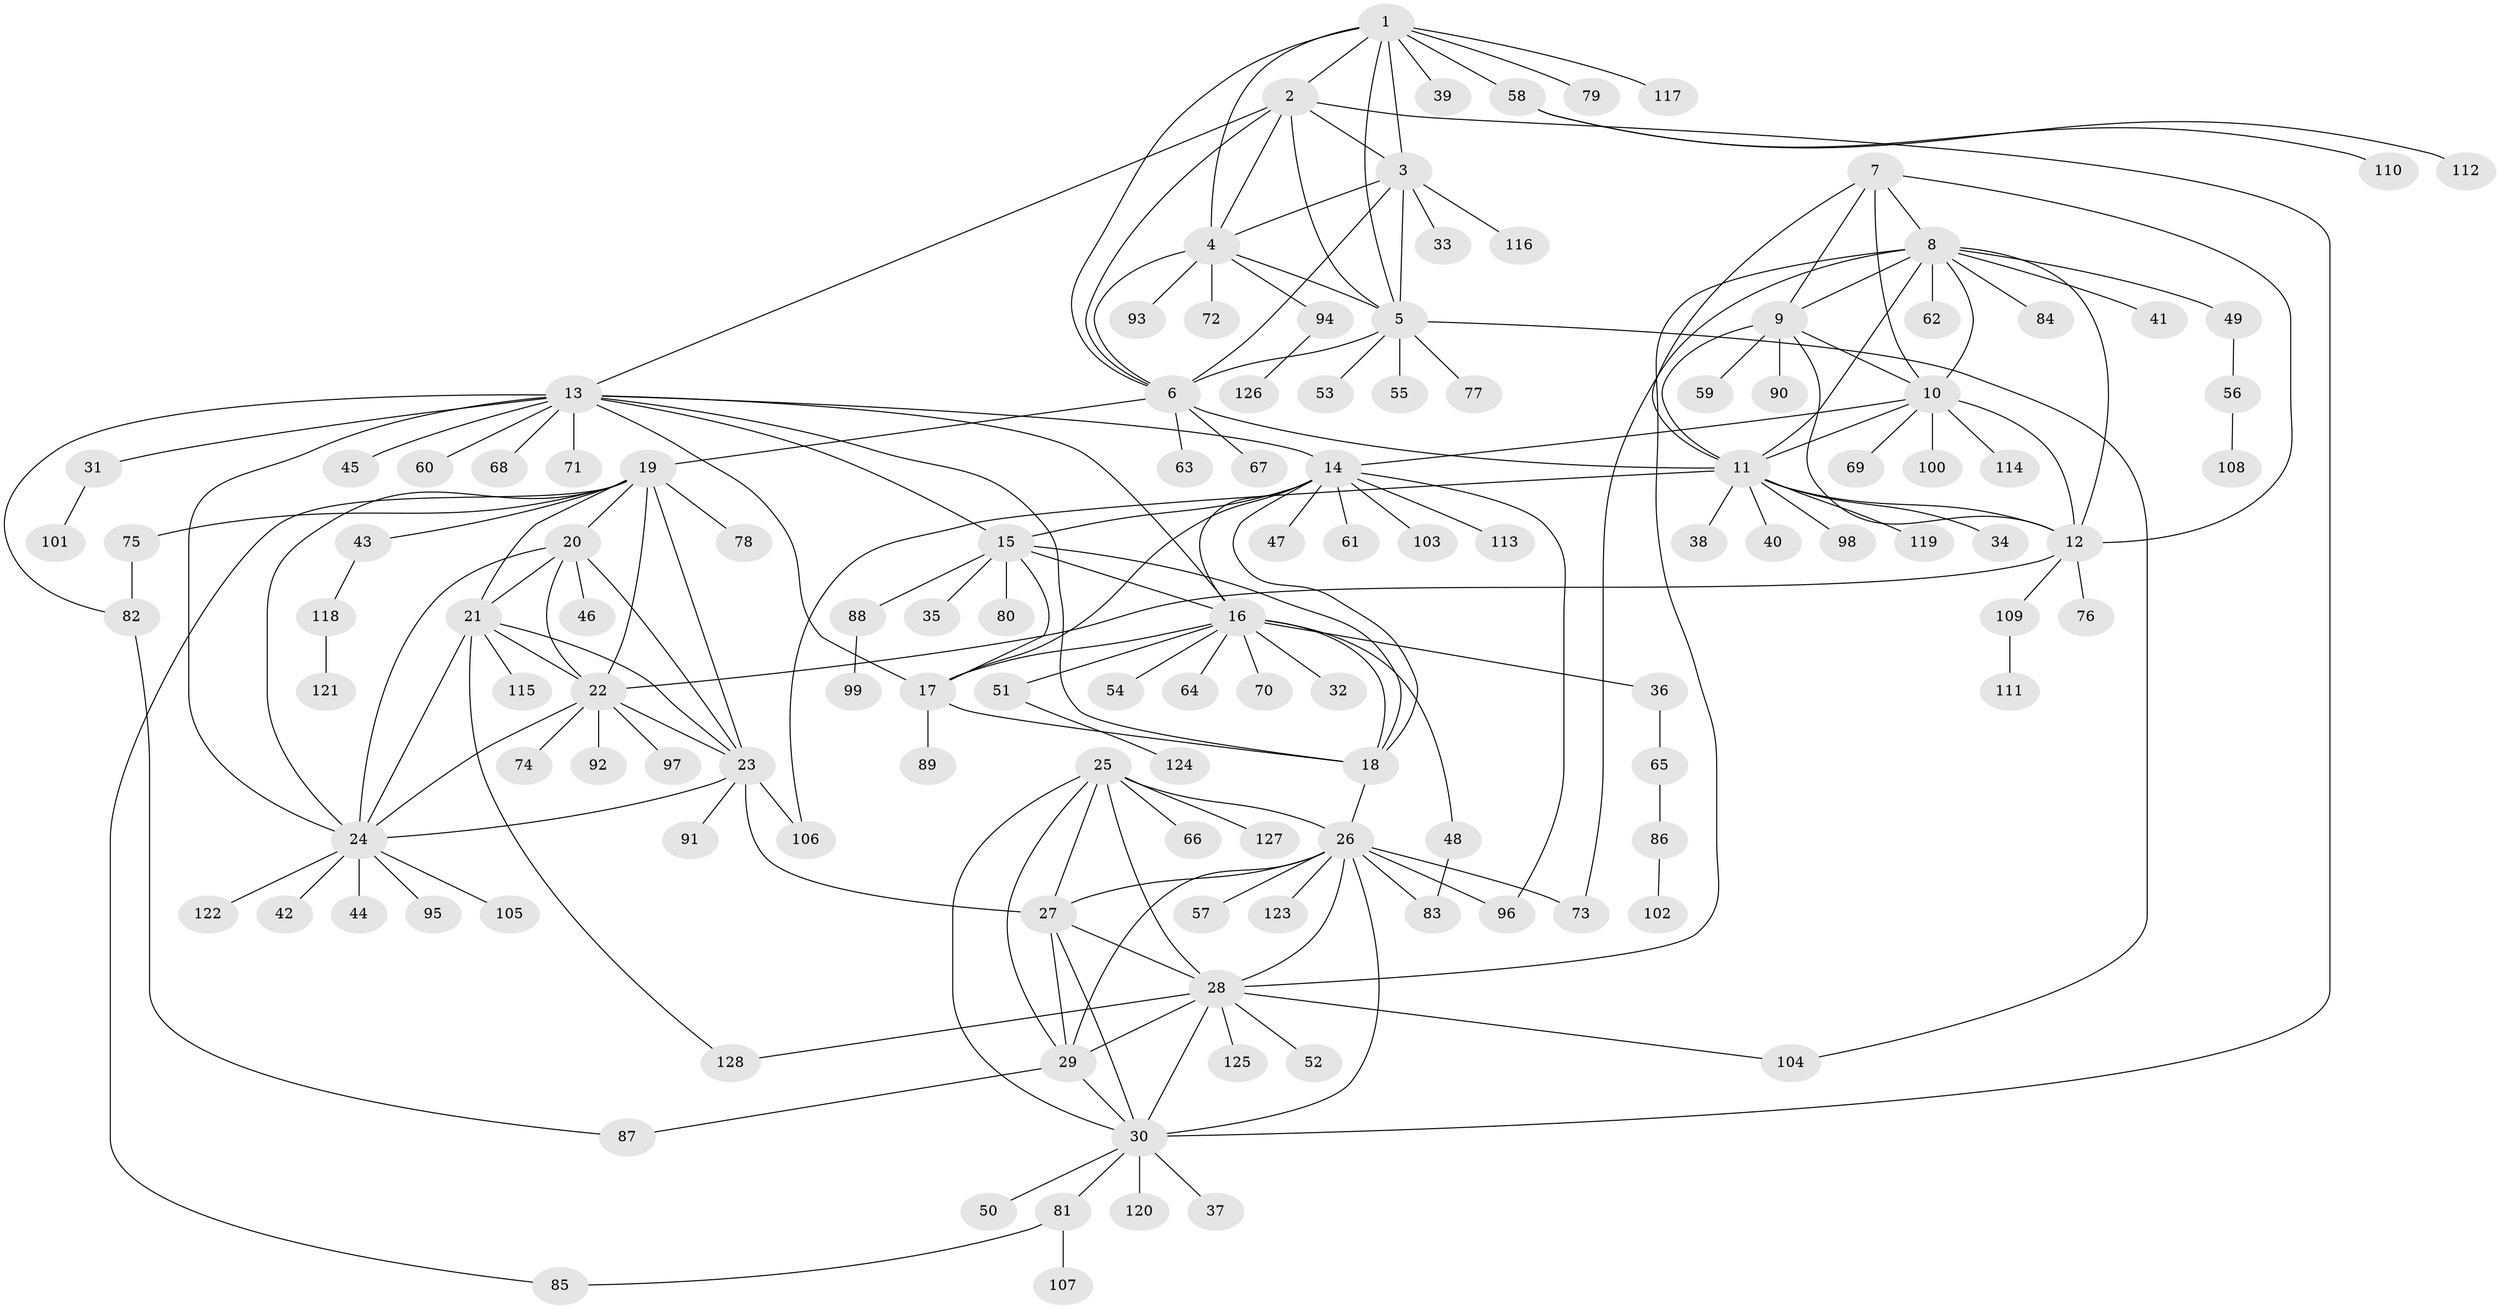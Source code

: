 // Generated by graph-tools (version 1.1) at 2025/16/03/09/25 04:16:01]
// undirected, 128 vertices, 192 edges
graph export_dot {
graph [start="1"]
  node [color=gray90,style=filled];
  1;
  2;
  3;
  4;
  5;
  6;
  7;
  8;
  9;
  10;
  11;
  12;
  13;
  14;
  15;
  16;
  17;
  18;
  19;
  20;
  21;
  22;
  23;
  24;
  25;
  26;
  27;
  28;
  29;
  30;
  31;
  32;
  33;
  34;
  35;
  36;
  37;
  38;
  39;
  40;
  41;
  42;
  43;
  44;
  45;
  46;
  47;
  48;
  49;
  50;
  51;
  52;
  53;
  54;
  55;
  56;
  57;
  58;
  59;
  60;
  61;
  62;
  63;
  64;
  65;
  66;
  67;
  68;
  69;
  70;
  71;
  72;
  73;
  74;
  75;
  76;
  77;
  78;
  79;
  80;
  81;
  82;
  83;
  84;
  85;
  86;
  87;
  88;
  89;
  90;
  91;
  92;
  93;
  94;
  95;
  96;
  97;
  98;
  99;
  100;
  101;
  102;
  103;
  104;
  105;
  106;
  107;
  108;
  109;
  110;
  111;
  112;
  113;
  114;
  115;
  116;
  117;
  118;
  119;
  120;
  121;
  122;
  123;
  124;
  125;
  126;
  127;
  128;
  1 -- 2;
  1 -- 3;
  1 -- 4;
  1 -- 5;
  1 -- 6;
  1 -- 39;
  1 -- 58;
  1 -- 79;
  1 -- 117;
  2 -- 3;
  2 -- 4;
  2 -- 5;
  2 -- 6;
  2 -- 13;
  2 -- 30;
  3 -- 4;
  3 -- 5;
  3 -- 6;
  3 -- 33;
  3 -- 116;
  4 -- 5;
  4 -- 6;
  4 -- 72;
  4 -- 93;
  4 -- 94;
  5 -- 6;
  5 -- 53;
  5 -- 55;
  5 -- 77;
  5 -- 104;
  6 -- 11;
  6 -- 19;
  6 -- 63;
  6 -- 67;
  7 -- 8;
  7 -- 9;
  7 -- 10;
  7 -- 11;
  7 -- 12;
  8 -- 9;
  8 -- 10;
  8 -- 11;
  8 -- 12;
  8 -- 28;
  8 -- 41;
  8 -- 49;
  8 -- 62;
  8 -- 73;
  8 -- 84;
  9 -- 10;
  9 -- 11;
  9 -- 12;
  9 -- 59;
  9 -- 90;
  10 -- 11;
  10 -- 12;
  10 -- 14;
  10 -- 69;
  10 -- 100;
  10 -- 114;
  11 -- 12;
  11 -- 34;
  11 -- 38;
  11 -- 40;
  11 -- 98;
  11 -- 106;
  11 -- 119;
  12 -- 22;
  12 -- 76;
  12 -- 109;
  13 -- 14;
  13 -- 15;
  13 -- 16;
  13 -- 17;
  13 -- 18;
  13 -- 24;
  13 -- 31;
  13 -- 45;
  13 -- 60;
  13 -- 68;
  13 -- 71;
  13 -- 82;
  14 -- 15;
  14 -- 16;
  14 -- 17;
  14 -- 18;
  14 -- 47;
  14 -- 61;
  14 -- 96;
  14 -- 103;
  14 -- 113;
  15 -- 16;
  15 -- 17;
  15 -- 18;
  15 -- 35;
  15 -- 80;
  15 -- 88;
  16 -- 17;
  16 -- 18;
  16 -- 32;
  16 -- 36;
  16 -- 48;
  16 -- 51;
  16 -- 54;
  16 -- 64;
  16 -- 70;
  17 -- 18;
  17 -- 89;
  18 -- 26;
  19 -- 20;
  19 -- 21;
  19 -- 22;
  19 -- 23;
  19 -- 24;
  19 -- 43;
  19 -- 75;
  19 -- 78;
  19 -- 85;
  20 -- 21;
  20 -- 22;
  20 -- 23;
  20 -- 24;
  20 -- 46;
  21 -- 22;
  21 -- 23;
  21 -- 24;
  21 -- 115;
  21 -- 128;
  22 -- 23;
  22 -- 24;
  22 -- 74;
  22 -- 92;
  22 -- 97;
  23 -- 24;
  23 -- 27;
  23 -- 91;
  23 -- 106;
  24 -- 42;
  24 -- 44;
  24 -- 95;
  24 -- 105;
  24 -- 122;
  25 -- 26;
  25 -- 27;
  25 -- 28;
  25 -- 29;
  25 -- 30;
  25 -- 66;
  25 -- 127;
  26 -- 27;
  26 -- 28;
  26 -- 29;
  26 -- 30;
  26 -- 57;
  26 -- 73;
  26 -- 83;
  26 -- 96;
  26 -- 123;
  27 -- 28;
  27 -- 29;
  27 -- 30;
  28 -- 29;
  28 -- 30;
  28 -- 52;
  28 -- 104;
  28 -- 125;
  28 -- 128;
  29 -- 30;
  29 -- 87;
  30 -- 37;
  30 -- 50;
  30 -- 81;
  30 -- 120;
  31 -- 101;
  36 -- 65;
  43 -- 118;
  48 -- 83;
  49 -- 56;
  51 -- 124;
  56 -- 108;
  58 -- 110;
  58 -- 112;
  65 -- 86;
  75 -- 82;
  81 -- 85;
  81 -- 107;
  82 -- 87;
  86 -- 102;
  88 -- 99;
  94 -- 126;
  109 -- 111;
  118 -- 121;
}
